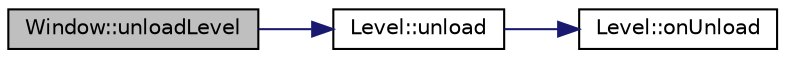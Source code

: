 digraph "Window::unloadLevel"
{
 // LATEX_PDF_SIZE
  edge [fontname="Helvetica",fontsize="10",labelfontname="Helvetica",labelfontsize="10"];
  node [fontname="Helvetica",fontsize="10",shape=record];
  rankdir="LR";
  Node1 [label="Window::unloadLevel",height=0.2,width=0.4,color="black", fillcolor="grey75", style="filled", fontcolor="black",tooltip=" "];
  Node1 -> Node2 [color="midnightblue",fontsize="10",style="solid"];
  Node2 [label="Level::unload",height=0.2,width=0.4,color="black", fillcolor="white", style="filled",URL="$class_level.html#a42ab65803b47558b16aa087b6d4c8f07",tooltip="called by the engine to unload the level"];
  Node2 -> Node3 [color="midnightblue",fontsize="10",style="solid"];
  Node3 [label="Level::onUnload",height=0.2,width=0.4,color="black", fillcolor="white", style="filled",URL="$class_level.html#a5c07342109dac35f220725f24ad3567c",tooltip="override to catch the unload event"];
}
